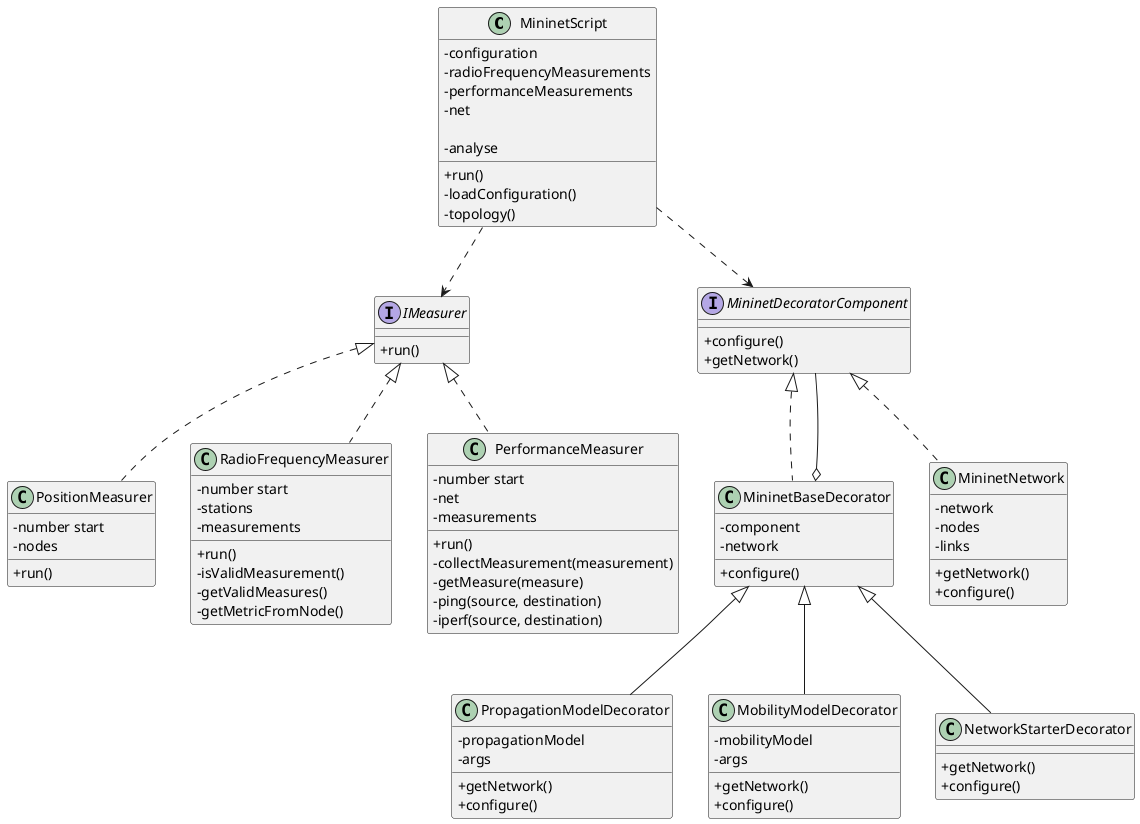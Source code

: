 @startuml  Diagrama de Classe
skinparam classAttributeIconSize 0

    class MininetScript {
        - configuration
        - radioFrequencyMeasurements
        - performanceMeasurements
        - net

        + run()
        - loadConfiguration()
        - topology()
        - analyse
    }

    interface IMeasurer {
        + run()
    }

    class PositionMeasurer {
        - number start
        - nodes

        + run()
    }

    class RadioFrequencyMeasurer {
        - number start
        - stations
        - measurements

        + run()
        - isValidMeasurement()
        - getValidMeasures()
        - getMetricFromNode()
    }

    class PerformanceMeasurer {
        - number start
        - net
        - measurements

        + run()
        - collectMeasurement(measurement)
        - getMeasure(measure)
        - ping(source, destination)
        - iperf(source, destination)
    }

    interface MininetDecoratorComponent {
        + configure()
        + getNetwork()

    }

    class MininetBaseDecorator {
        - component
        - network
        + configure()
    }

    class MininetNetwork {
        - network
        - nodes
        - links
        + getNetwork()
        + configure()
    }

    class PropagationModelDecorator {
        - propagationModel
        - args
        + getNetwork()
        + configure()
    }

    class MobilityModelDecorator {
        - mobilityModel
        - args
        + getNetwork()
        + configure()
    }

    class NetworkStarterDecorator {
        + getNetwork()
        + configure()
    }


    IMeasurer <|.. PositionMeasurer
    IMeasurer <|.. RadioFrequencyMeasurer
    IMeasurer <|.. PerformanceMeasurer
    MininetDecoratorComponent <|.. MininetNetwork
    MininetDecoratorComponent <|.. MininetBaseDecorator
    MininetBaseDecorator o-- MininetDecoratorComponent
    MininetBaseDecorator <|-- PropagationModelDecorator
    MininetBaseDecorator <|-- MobilityModelDecorator
    MininetBaseDecorator <|-- NetworkStarterDecorator

    MininetScript ..> IMeasurer
    MininetScript ..> MininetDecoratorComponent


@enduml